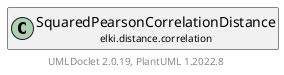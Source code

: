 @startuml
    remove .*\.(Instance|Par|Parameterizer|Factory)$
    set namespaceSeparator none
    hide empty fields
    hide empty methods

    class "<size:14>SquaredPearsonCorrelationDistance.Par\n<size:10>elki.distance.correlation" as elki.distance.correlation.SquaredPearsonCorrelationDistance.Par [[SquaredPearsonCorrelationDistance.Par.html]] {
        +make(): SquaredPearsonCorrelationDistance
    }

    interface "<size:14>Parameterizer\n<size:10>elki.utilities.optionhandling" as elki.utilities.optionhandling.Parameterizer [[../../utilities/optionhandling/Parameterizer.html]] {
        {abstract} +make(): Object
    }
    class "<size:14>SquaredPearsonCorrelationDistance\n<size:10>elki.distance.correlation" as elki.distance.correlation.SquaredPearsonCorrelationDistance [[SquaredPearsonCorrelationDistance.html]]

    elki.utilities.optionhandling.Parameterizer <|.. elki.distance.correlation.SquaredPearsonCorrelationDistance.Par
    elki.distance.correlation.SquaredPearsonCorrelationDistance +-- elki.distance.correlation.SquaredPearsonCorrelationDistance.Par

    center footer UMLDoclet 2.0.19, PlantUML 1.2022.8
@enduml
